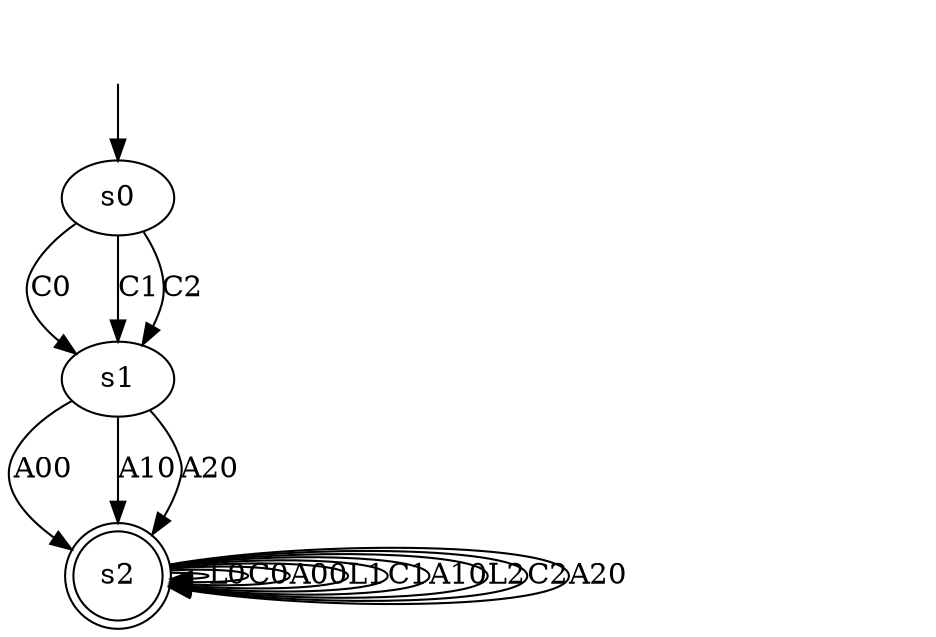 digraph "data/our_models/magento_3_1_b1" {
s0 [label=s0];
s1 [label=s1];
s2 [label=s2, shape=doublecircle];
s0 -> s1  [label=C0];
s0 -> s1  [label=C1];
s0 -> s1  [label=C2];
s1 -> s2  [label=A00];
s1 -> s2  [label=A10];
s1 -> s2  [label=A20];
s2 -> s2  [label=L0];
s2 -> s2  [label=C0];
s2 -> s2  [label=A00];
s2 -> s2  [label=L1];
s2 -> s2  [label=C1];
s2 -> s2  [label=A10];
s2 -> s2  [label=L2];
s2 -> s2  [label=C2];
s2 -> s2  [label=A20];
__start0 [label="", shape=none];
__start0 -> s0  [label=""];
}

